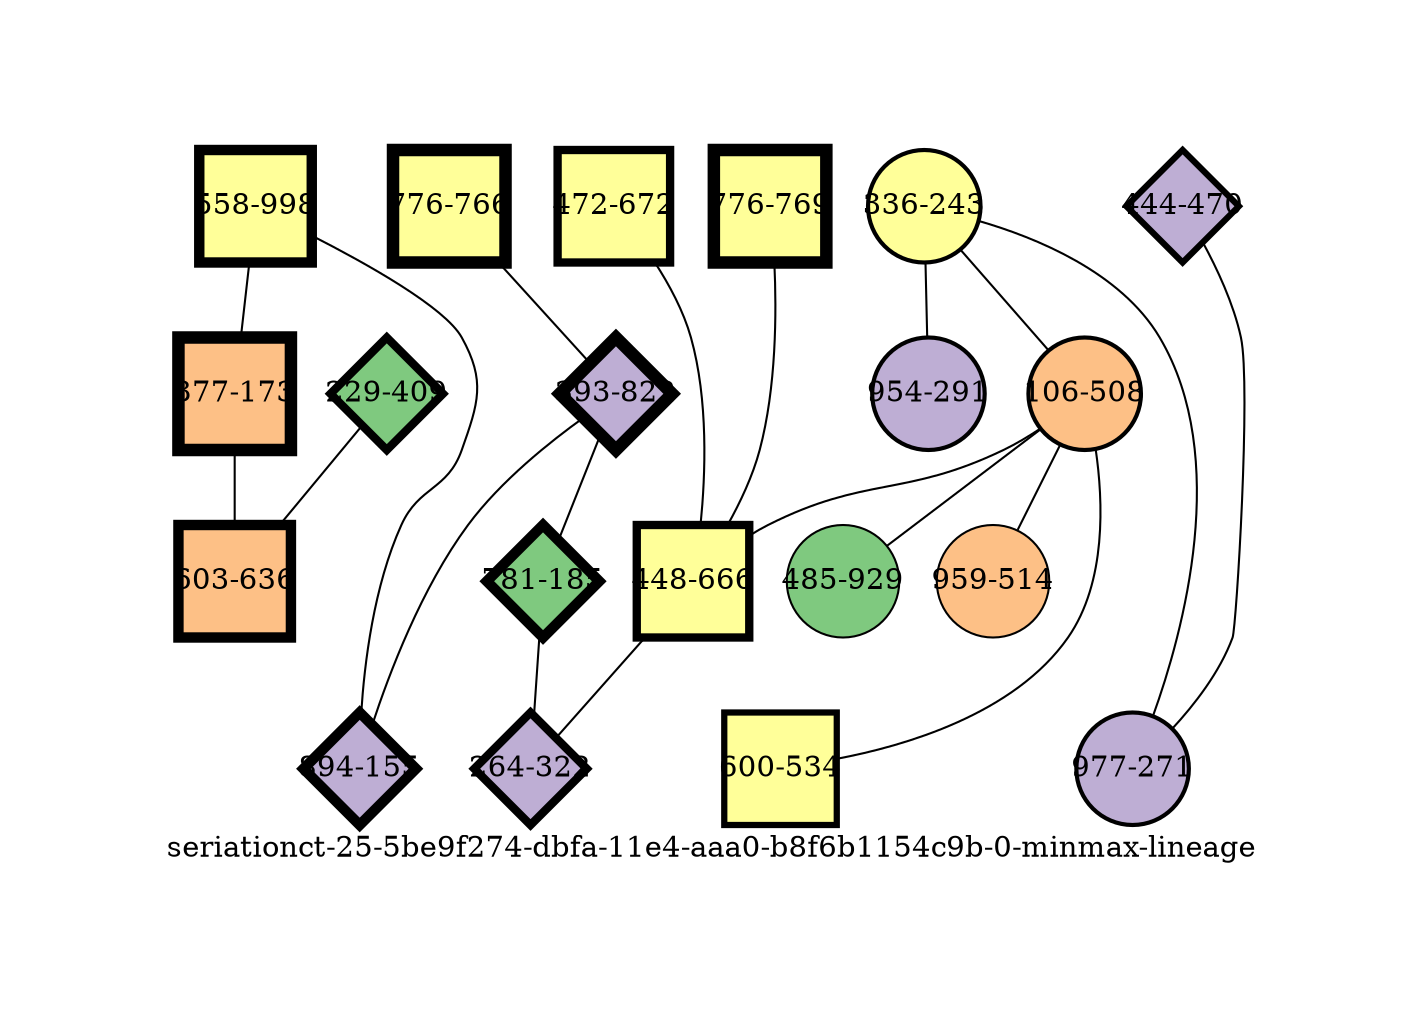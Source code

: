 strict graph "seriationct-25-5be9f274-dbfa-11e4-aaa0-b8f6b1154c9b-0-minmax-lineage" {
labelloc=b;
ratio=auto;
pad="1.0";
label="seriationct-25-5be9f274-dbfa-11e4-aaa0-b8f6b1154c9b-0-minmax-lineage";
node [width="0.75", style=filled, fixedsize=true, height="0.75", shape=circle, label=""];
0 [xCoordinate="998.0", appears_in_slice=5, yCoordinate="558.0", colorscheme=accent6, lineage_id=1, short_label="558-998", label="558-998", shape=square, cluster_id=3, fillcolor=4, size="500.0", id=9, penwidth="5.0"];
1 [xCoordinate="470.0", appears_in_slice=3, yCoordinate="444.0", colorscheme=accent6, lineage_id=2, short_label="444-470", label="444-470", shape=diamond, cluster_id=1, fillcolor=2, size="500.0", id=16, penwidth="3.0"];
2 [xCoordinate="173.0", appears_in_slice=6, yCoordinate="377.0", colorscheme=accent6, lineage_id=1, short_label="377-173", label="377-173", shape=square, cluster_id=2, fillcolor=3, size="500.0", id=1, penwidth="6.0"];
3 [xCoordinate="766.0", appears_in_slice=6, yCoordinate="776.0", colorscheme=accent6, lineage_id=1, short_label="776-766", label="776-766", shape=square, cluster_id=3, fillcolor=4, size="500.0", id=8, penwidth="6.0"];
4 [xCoordinate="243.0", appears_in_slice=2, yCoordinate="336.0", colorscheme=accent6, lineage_id=0, short_label="336-243", label="336-243", shape=circle, cluster_id=3, fillcolor=4, size="500.0", id=3, penwidth="2.0"];
5 [xCoordinate="672.0", appears_in_slice=4, yCoordinate="472.0", colorscheme=accent6, lineage_id=1, short_label="472-672", label="472-672", shape=square, cluster_id=3, fillcolor=4, size="500.0", id=4, penwidth="4.0"];
6 [xCoordinate="769.0", appears_in_slice=6, yCoordinate="776.0", colorscheme=accent6, lineage_id=1, short_label="776-769", label="776-769", shape=square, cluster_id=3, fillcolor=4, size="500.0", id=18, penwidth="6.0"];
7 [xCoordinate="271.0", appears_in_slice=2, yCoordinate="977.0", colorscheme=accent6, lineage_id=0, short_label="977-271", label="977-271", shape=circle, cluster_id=1, fillcolor=2, size="500.0", id=6, penwidth="2.0"];
8 [xCoordinate="508.0", appears_in_slice=2, yCoordinate="106.0", colorscheme=accent6, lineage_id=0, short_label="106-508", label="106-508", shape=circle, cluster_id=2, fillcolor=3, size="500.0", id=7, penwidth="2.0"];
9 [xCoordinate="822.0", appears_in_slice=6, yCoordinate="393.0", colorscheme=accent6, lineage_id=2, short_label="393-822", label="393-822", shape=diamond, cluster_id=1, fillcolor=2, size="500.0", id=19, penwidth="6.0"];
10 [xCoordinate="409.0", appears_in_slice=4, yCoordinate="229.0", colorscheme=accent6, lineage_id=2, short_label="229-409", label="229-409", shape=diamond, cluster_id=0, fillcolor=1, size="500.0", id=11, penwidth="4.0"];
11 [xCoordinate="534.0", appears_in_slice=3, yCoordinate="600.0", colorscheme=accent6, lineage_id=1, short_label="600-534", label="600-534", shape=square, cluster_id=3, fillcolor=4, size="500.0", id=10, penwidth="3.0"];
12 [xCoordinate="666.0", appears_in_slice=4, yCoordinate="448.0", colorscheme=accent6, lineage_id=1, short_label="448-666", label="448-666", shape=square, cluster_id=3, fillcolor=4, size="500.0", id=12, penwidth="4.0"];
13 [xCoordinate="929.0", appears_in_slice=1, yCoordinate="485.0", colorscheme=accent6, lineage_id=0, short_label="485-929", label="485-929", shape=circle, cluster_id=0, fillcolor=1, size="500.0", id=13, penwidth="1.0"];
14 [xCoordinate="155.0", appears_in_slice=5, yCoordinate="894.0", colorscheme=accent6, lineage_id=2, short_label="894-155", label="894-155", shape=diamond, cluster_id=1, fillcolor=2, size="500.0", id=14, penwidth="5.0"];
15 [xCoordinate="185.0", appears_in_slice=5, yCoordinate="781.0", colorscheme=accent6, lineage_id=2, short_label="781-185", label="781-185", shape=diamond, cluster_id=0, fillcolor=1, size="500.0", id=15, penwidth="5.0"];
16 [xCoordinate="514.0", appears_in_slice=1, yCoordinate="959.0", colorscheme=accent6, lineage_id=0, short_label="959-514", label="959-514", shape=circle, cluster_id=2, fillcolor=3, size="500.0", id=0, penwidth="1.0"];
17 [xCoordinate="291.0", appears_in_slice=2, yCoordinate="954.0", colorscheme=accent6, lineage_id=0, short_label="954-291", label="954-291", shape=circle, cluster_id=1, fillcolor=2, size="500.0", id=17, penwidth="2.0"];
18 [xCoordinate="636.0", appears_in_slice=5, yCoordinate="603.0", colorscheme=accent6, lineage_id=1, short_label="603-636", label="603-636", shape=square, cluster_id=2, fillcolor=3, size="500.0", id=5, penwidth="5.0"];
19 [xCoordinate="322.0", appears_in_slice=4, yCoordinate="264.0", colorscheme=accent6, lineage_id=2, short_label="264-322", label="264-322", shape=diamond, cluster_id=1, fillcolor=2, size="500.0", id=2, penwidth="4.0"];
0 -- 2  [inverseweight="5.38913266949", weight="0.185558616076"];
0 -- 14  [inverseweight="21.204723242", weight="0.0471593044902"];
1 -- 7  [inverseweight="1.31038304583", weight="0.763135636699"];
2 -- 18  [inverseweight="2.25367027361", weight="0.443720632831"];
3 -- 9  [inverseweight="3.5719753442", weight="0.279957139577"];
4 -- 8  [inverseweight="1.51458139438", weight="0.66024843809"];
4 -- 17  [inverseweight="12.9271922499", weight="0.0773563184233"];
4 -- 7  [inverseweight="4.03199584647", weight="0.248016128508"];
5 -- 12  [inverseweight="1.21713960106", weight="0.821598442063"];
6 -- 12  [inverseweight="1.05319421079", weight="0.949492496021"];
8 -- 16  [inverseweight="2.80642125349", weight="0.356325693713"];
8 -- 12  [inverseweight="1.41845255886", weight="0.704993616992"];
8 -- 11  [inverseweight="1.60457635951", weight="0.623217458035"];
8 -- 13  [inverseweight="3.35457163916", weight="0.298100654142"];
9 -- 14  [inverseweight="4.68621878719", weight="0.213391658694"];
9 -- 15  [inverseweight="2.45121600671", weight="0.407960782429"];
10 -- 18  [inverseweight="8.39417847341", weight="0.119130180895"];
12 -- 19  [inverseweight="20.9795339574", weight="0.0476655011513"];
15 -- 19  [inverseweight="4.7578068292", weight="0.210180874487"];
}
